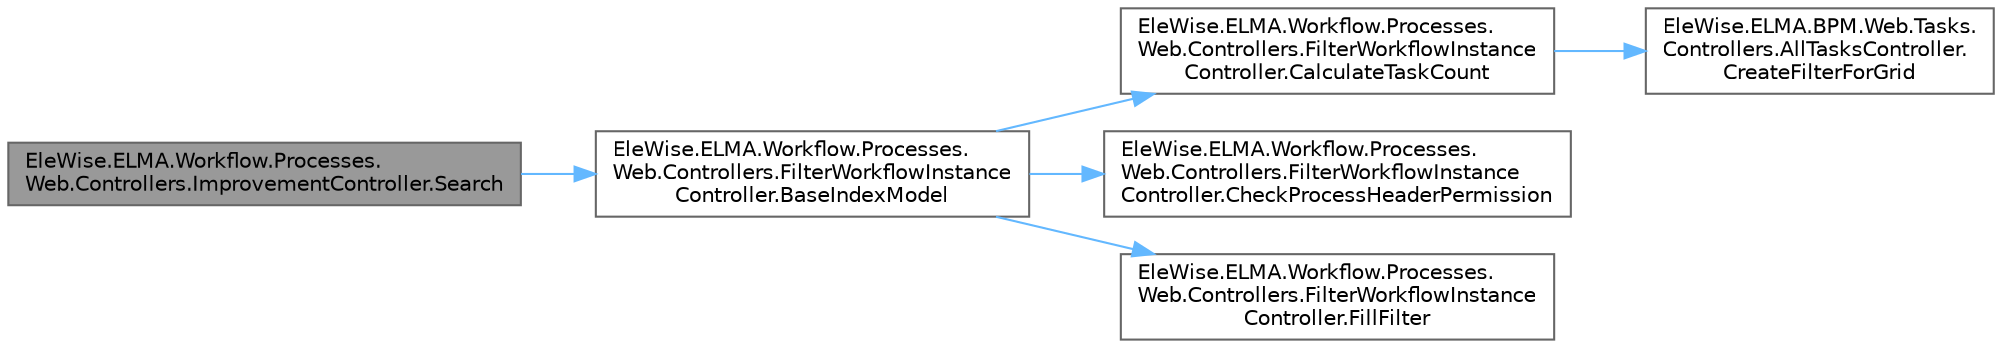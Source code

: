 digraph "EleWise.ELMA.Workflow.Processes.Web.Controllers.ImprovementController.Search"
{
 // LATEX_PDF_SIZE
  bgcolor="transparent";
  edge [fontname=Helvetica,fontsize=10,labelfontname=Helvetica,labelfontsize=10];
  node [fontname=Helvetica,fontsize=10,shape=box,height=0.2,width=0.4];
  rankdir="LR";
  Node1 [id="Node000001",label="EleWise.ELMA.Workflow.Processes.\lWeb.Controllers.ImprovementController.Search",height=0.2,width=0.4,color="gray40", fillcolor="grey60", style="filled", fontcolor="black",tooltip=" "];
  Node1 -> Node2 [id="edge1_Node000001_Node000002",color="steelblue1",style="solid",tooltip=" "];
  Node2 [id="Node000002",label="EleWise.ELMA.Workflow.Processes.\lWeb.Controllers.FilterWorkflowInstance\lController.BaseIndexModel",height=0.2,width=0.4,color="grey40", fillcolor="white", style="filled",URL="$class_ele_wise_1_1_e_l_m_a_1_1_workflow_1_1_processes_1_1_web_1_1_controllers_1_1_filter_workflow_instance_controller.html#a9ba554f2296a77442204bfc0ea912a22",tooltip="Модель для фильтрации экземпляров процесса"];
  Node2 -> Node3 [id="edge2_Node000002_Node000003",color="steelblue1",style="solid",tooltip=" "];
  Node3 [id="Node000003",label="EleWise.ELMA.Workflow.Processes.\lWeb.Controllers.FilterWorkflowInstance\lController.CalculateTaskCount",height=0.2,width=0.4,color="grey40", fillcolor="white", style="filled",URL="$class_ele_wise_1_1_e_l_m_a_1_1_workflow_1_1_processes_1_1_web_1_1_controllers_1_1_filter_workflow_instance_controller.html#aca5e8f54e681aa09bbc9480649ebb3f3",tooltip="Подсчет количества задач по фильтру"];
  Node3 -> Node4 [id="edge3_Node000003_Node000004",color="steelblue1",style="solid",tooltip=" "];
  Node4 [id="Node000004",label="EleWise.ELMA.BPM.Web.Tasks.\lControllers.AllTasksController.\lCreateFilterForGrid",height=0.2,width=0.4,color="grey40", fillcolor="white", style="filled",URL="$class_ele_wise_1_1_e_l_m_a_1_1_b_p_m_1_1_web_1_1_tasks_1_1_controllers_1_1_all_tasks_controller.html#a9a6b61545d5b1d54b4cd774da233f8ad",tooltip=" "];
  Node2 -> Node5 [id="edge4_Node000002_Node000005",color="steelblue1",style="solid",tooltip=" "];
  Node5 [id="Node000005",label="EleWise.ELMA.Workflow.Processes.\lWeb.Controllers.FilterWorkflowInstance\lController.CheckProcessHeaderPermission",height=0.2,width=0.4,color="grey40", fillcolor="white", style="filled",URL="$class_ele_wise_1_1_e_l_m_a_1_1_workflow_1_1_processes_1_1_web_1_1_controllers_1_1_filter_workflow_instance_controller.html#a4a135f59a04b148f34556e8d0d8f716e",tooltip="Проверка на наличие прав доступа у текущего пользователя к процессу"];
  Node2 -> Node6 [id="edge5_Node000002_Node000006",color="steelblue1",style="solid",tooltip=" "];
  Node6 [id="Node000006",label="EleWise.ELMA.Workflow.Processes.\lWeb.Controllers.FilterWorkflowInstance\lController.FillFilter",height=0.2,width=0.4,color="grey40", fillcolor="white", style="filled",URL="$class_ele_wise_1_1_e_l_m_a_1_1_workflow_1_1_processes_1_1_web_1_1_controllers_1_1_filter_workflow_instance_controller.html#a2de274a09c158aaff642b139901eb8d3",tooltip="Посчтитать типы фильтров в подсвойствах"];
}
